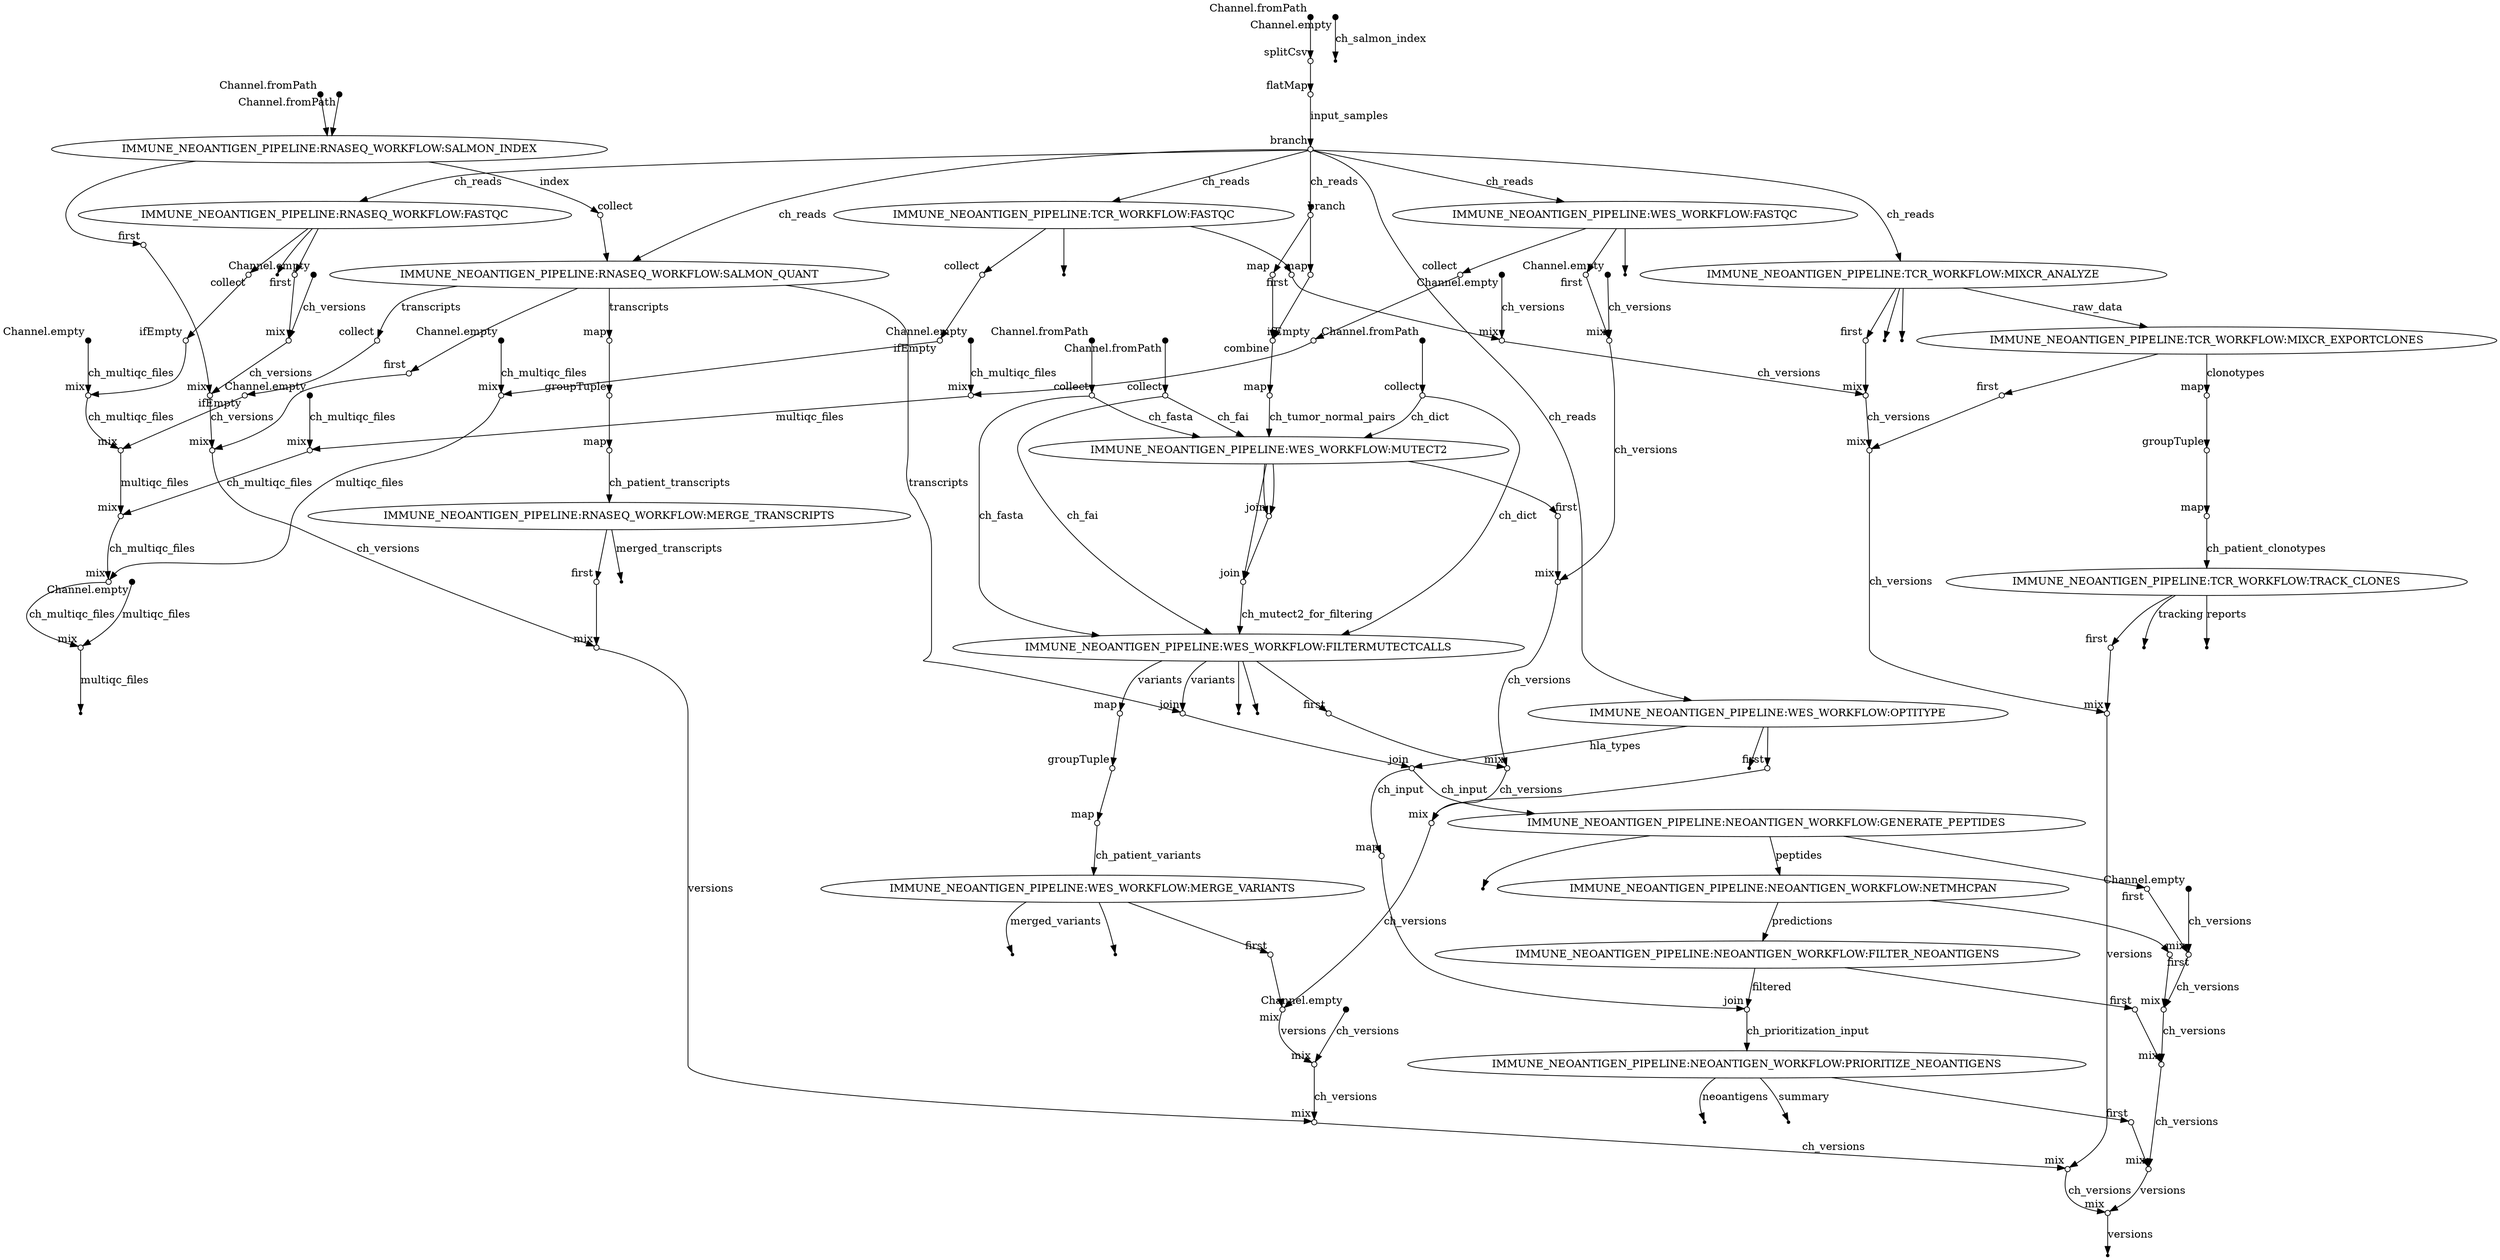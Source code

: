 digraph "pipeline_dag_20250709_215600" {
rankdir=TB;
v0 [shape=point,label="",fixedsize=true,width=0.1,xlabel="Channel.fromPath"];
v1 [shape=circle,label="",fixedsize=true,width=0.1,xlabel="splitCsv"];
v0 -> v1;

v1 [shape=circle,label="",fixedsize=true,width=0.1,xlabel="splitCsv"];
v2 [shape=circle,label="",fixedsize=true,width=0.1,xlabel="flatMap"];
v1 -> v2;

v2 [shape=circle,label="",fixedsize=true,width=0.1,xlabel="flatMap"];
v5 [shape=circle,label="",fixedsize=true,width=0.1,xlabel="branch"];
v2 -> v5 [label="input_samples"];

v3 [shape=point,label="",fixedsize=true,width=0.1,xlabel="Channel.empty"];
v48 [shape=circle,label="",fixedsize=true,width=0.1,xlabel="mix"];
v3 -> v48 [label="ch_versions"];

v4 [shape=point,label="",fixedsize=true,width=0.1,xlabel="Channel.empty"];
v49 [shape=circle,label="",fixedsize=true,width=0.1,xlabel="mix"];
v4 -> v49 [label="ch_multiqc_files"];

v5 [shape=circle,label="",fixedsize=true,width=0.1,xlabel="branch"];
v84 [label="IMMUNE_NEOANTIGEN_PIPELINE:TCR_WORKFLOW:FASTQC"];
v5 -> v84 [label="ch_reads"];

v5 [shape=circle,label="",fixedsize=true,width=0.1,xlabel="branch"];
v14 [label="IMMUNE_NEOANTIGEN_PIPELINE:WES_WORKFLOW:FASTQC"];
v5 -> v14 [label="ch_reads"];

v5 [shape=circle,label="",fixedsize=true,width=0.1,xlabel="branch"];
v52 [label="IMMUNE_NEOANTIGEN_PIPELINE:RNASEQ_WORKFLOW:FASTQC"];
v5 -> v52 [label="ch_reads"];

v6 [shape=point,label="",fixedsize=true,width=0.1,xlabel="Channel.empty"];
v17 [shape=circle,label="",fixedsize=true,width=0.1,xlabel="mix"];
v6 -> v17 [label="ch_versions"];

v7 [shape=point,label="",fixedsize=true,width=0.1,xlabel="Channel.empty"];
v20 [shape=circle,label="",fixedsize=true,width=0.1,xlabel="mix"];
v7 -> v20 [label="ch_multiqc_files"];

v8 [shape=point,label="",fixedsize=true,width=0.1,xlabel="Channel.fromPath"];
v9 [shape=circle,label="",fixedsize=true,width=0.1,xlabel="collect"];
v8 -> v9;

v9 [shape=circle,label="",fixedsize=true,width=0.1,xlabel="collect"];
v26 [label="IMMUNE_NEOANTIGEN_PIPELINE:WES_WORKFLOW:MUTECT2"];
v9 -> v26 [label="ch_fasta"];

v10 [shape=point,label="",fixedsize=true,width=0.1,xlabel="Channel.fromPath"];
v11 [shape=circle,label="",fixedsize=true,width=0.1,xlabel="collect"];
v10 -> v11;

v11 [shape=circle,label="",fixedsize=true,width=0.1,xlabel="collect"];
v26 [label="IMMUNE_NEOANTIGEN_PIPELINE:WES_WORKFLOW:MUTECT2"];
v11 -> v26 [label="ch_fai"];

v12 [shape=point,label="",fixedsize=true,width=0.1,xlabel="Channel.fromPath"];
v13 [shape=circle,label="",fixedsize=true,width=0.1,xlabel="collect"];
v12 -> v13;

v13 [shape=circle,label="",fixedsize=true,width=0.1,xlabel="collect"];
v26 [label="IMMUNE_NEOANTIGEN_PIPELINE:WES_WORKFLOW:MUTECT2"];
v13 -> v26 [label="ch_dict"];

v14 [label="IMMUNE_NEOANTIGEN_PIPELINE:WES_WORKFLOW:FASTQC"];
v15 [shape=point];
v14 -> v15;

v14 [label="IMMUNE_NEOANTIGEN_PIPELINE:WES_WORKFLOW:FASTQC"];
v18 [shape=circle,label="",fixedsize=true,width=0.1,xlabel="collect"];
v14 -> v18;

v14 [label="IMMUNE_NEOANTIGEN_PIPELINE:WES_WORKFLOW:FASTQC"];
v16 [shape=circle,label="",fixedsize=true,width=0.1,xlabel="first"];
v14 -> v16;

v16 [shape=circle,label="",fixedsize=true,width=0.1,xlabel="first"];
v17 [shape=circle,label="",fixedsize=true,width=0.1,xlabel="mix"];
v16 -> v17;

v17 [shape=circle,label="",fixedsize=true,width=0.1,xlabel="mix"];
v28 [shape=circle,label="",fixedsize=true,width=0.1,xlabel="mix"];
v17 -> v28 [label="ch_versions"];

v18 [shape=circle,label="",fixedsize=true,width=0.1,xlabel="collect"];
v19 [shape=circle,label="",fixedsize=true,width=0.1,xlabel="ifEmpty"];
v18 -> v19;

v19 [shape=circle,label="",fixedsize=true,width=0.1,xlabel="ifEmpty"];
v20 [shape=circle,label="",fixedsize=true,width=0.1,xlabel="mix"];
v19 -> v20;

v20 [shape=circle,label="",fixedsize=true,width=0.1,xlabel="mix"];
v49 [shape=circle,label="",fixedsize=true,width=0.1,xlabel="mix"];
v20 -> v49 [label="multiqc_files"];

v5 [shape=circle,label="",fixedsize=true,width=0.1,xlabel="branch"];
v21 [shape=circle,label="",fixedsize=true,width=0.1,xlabel="branch"];
v5 -> v21 [label="ch_reads"];

v21 [shape=circle,label="",fixedsize=true,width=0.1,xlabel="branch"];
v22 [shape=circle,label="",fixedsize=true,width=0.1,xlabel="map"];
v21 -> v22;

v21 [shape=circle,label="",fixedsize=true,width=0.1,xlabel="branch"];
v23 [shape=circle,label="",fixedsize=true,width=0.1,xlabel="map"];
v21 -> v23;

v22 [shape=circle,label="",fixedsize=true,width=0.1,xlabel="map"];
v24 [shape=circle,label="",fixedsize=true,width=0.1,xlabel="combine"];
v22 -> v24;

v23 [shape=circle,label="",fixedsize=true,width=0.1,xlabel="map"];
v24 [shape=circle,label="",fixedsize=true,width=0.1,xlabel="combine"];
v23 -> v24;

v24 [shape=circle,label="",fixedsize=true,width=0.1,xlabel="combine"];
v25 [shape=circle,label="",fixedsize=true,width=0.1,xlabel="map"];
v24 -> v25;

v25 [shape=circle,label="",fixedsize=true,width=0.1,xlabel="map"];
v26 [label="IMMUNE_NEOANTIGEN_PIPELINE:WES_WORKFLOW:MUTECT2"];
v25 -> v26 [label="ch_tumor_normal_pairs"];

v26 [label="IMMUNE_NEOANTIGEN_PIPELINE:WES_WORKFLOW:MUTECT2"];
v29 [shape=circle,label="",fixedsize=true,width=0.1,xlabel="join"];
v26 -> v29;

v26 [label="IMMUNE_NEOANTIGEN_PIPELINE:WES_WORKFLOW:MUTECT2"];
v29 [shape=circle,label="",fixedsize=true,width=0.1,xlabel="join"];
v26 -> v29;

v26 [label="IMMUNE_NEOANTIGEN_PIPELINE:WES_WORKFLOW:MUTECT2"];
v30 [shape=circle,label="",fixedsize=true,width=0.1,xlabel="join"];
v26 -> v30;

v26 [label="IMMUNE_NEOANTIGEN_PIPELINE:WES_WORKFLOW:MUTECT2"];
v27 [shape=circle,label="",fixedsize=true,width=0.1,xlabel="first"];
v26 -> v27;

v27 [shape=circle,label="",fixedsize=true,width=0.1,xlabel="first"];
v28 [shape=circle,label="",fixedsize=true,width=0.1,xlabel="mix"];
v27 -> v28;

v28 [shape=circle,label="",fixedsize=true,width=0.1,xlabel="mix"];
v35 [shape=circle,label="",fixedsize=true,width=0.1,xlabel="mix"];
v28 -> v35 [label="ch_versions"];

v29 [shape=circle,label="",fixedsize=true,width=0.1,xlabel="join"];
v30 [shape=circle,label="",fixedsize=true,width=0.1,xlabel="join"];
v29 -> v30;

v30 [shape=circle,label="",fixedsize=true,width=0.1,xlabel="join"];
v31 [label="IMMUNE_NEOANTIGEN_PIPELINE:WES_WORKFLOW:FILTERMUTECTCALLS"];
v30 -> v31 [label="ch_mutect2_for_filtering"];

v9 [shape=circle,label="",fixedsize=true,width=0.1,xlabel="collect"];
v31 [label="IMMUNE_NEOANTIGEN_PIPELINE:WES_WORKFLOW:FILTERMUTECTCALLS"];
v9 -> v31 [label="ch_fasta"];

v11 [shape=circle,label="",fixedsize=true,width=0.1,xlabel="collect"];
v31 [label="IMMUNE_NEOANTIGEN_PIPELINE:WES_WORKFLOW:FILTERMUTECTCALLS"];
v11 -> v31 [label="ch_fai"];

v13 [shape=circle,label="",fixedsize=true,width=0.1,xlabel="collect"];
v31 [label="IMMUNE_NEOANTIGEN_PIPELINE:WES_WORKFLOW:FILTERMUTECTCALLS"];
v13 -> v31 [label="ch_dict"];

v31 [label="IMMUNE_NEOANTIGEN_PIPELINE:WES_WORKFLOW:FILTERMUTECTCALLS"];
v40 [shape=circle,label="",fixedsize=true,width=0.1,xlabel="map"];
v31 -> v40 [label="variants"];

v31 [label="IMMUNE_NEOANTIGEN_PIPELINE:WES_WORKFLOW:FILTERMUTECTCALLS"];
v33 [shape=point];
v31 -> v33;

v31 [label="IMMUNE_NEOANTIGEN_PIPELINE:WES_WORKFLOW:FILTERMUTECTCALLS"];
v32 [shape=point];
v31 -> v32;

v31 [label="IMMUNE_NEOANTIGEN_PIPELINE:WES_WORKFLOW:FILTERMUTECTCALLS"];
v34 [shape=circle,label="",fixedsize=true,width=0.1,xlabel="first"];
v31 -> v34;

v34 [shape=circle,label="",fixedsize=true,width=0.1,xlabel="first"];
v35 [shape=circle,label="",fixedsize=true,width=0.1,xlabel="mix"];
v34 -> v35;

v35 [shape=circle,label="",fixedsize=true,width=0.1,xlabel="mix"];
v39 [shape=circle,label="",fixedsize=true,width=0.1,xlabel="mix"];
v35 -> v39 [label="ch_versions"];

v5 [shape=circle,label="",fixedsize=true,width=0.1,xlabel="branch"];
v36 [label="IMMUNE_NEOANTIGEN_PIPELINE:WES_WORKFLOW:OPTITYPE"];
v5 -> v36 [label="ch_reads"];

v36 [label="IMMUNE_NEOANTIGEN_PIPELINE:WES_WORKFLOW:OPTITYPE"];
v110 [shape=circle,label="",fixedsize=true,width=0.1,xlabel="join"];
v36 -> v110 [label="hla_types"];

v36 [label="IMMUNE_NEOANTIGEN_PIPELINE:WES_WORKFLOW:OPTITYPE"];
v37 [shape=point];
v36 -> v37;

v36 [label="IMMUNE_NEOANTIGEN_PIPELINE:WES_WORKFLOW:OPTITYPE"];
v38 [shape=circle,label="",fixedsize=true,width=0.1,xlabel="first"];
v36 -> v38;

v38 [shape=circle,label="",fixedsize=true,width=0.1,xlabel="first"];
v39 [shape=circle,label="",fixedsize=true,width=0.1,xlabel="mix"];
v38 -> v39;

v39 [shape=circle,label="",fixedsize=true,width=0.1,xlabel="mix"];
v47 [shape=circle,label="",fixedsize=true,width=0.1,xlabel="mix"];
v39 -> v47 [label="ch_versions"];

v40 [shape=circle,label="",fixedsize=true,width=0.1,xlabel="map"];
v41 [shape=circle,label="",fixedsize=true,width=0.1,xlabel="groupTuple"];
v40 -> v41;

v41 [shape=circle,label="",fixedsize=true,width=0.1,xlabel="groupTuple"];
v42 [shape=circle,label="",fixedsize=true,width=0.1,xlabel="map"];
v41 -> v42;

v42 [shape=circle,label="",fixedsize=true,width=0.1,xlabel="map"];
v43 [label="IMMUNE_NEOANTIGEN_PIPELINE:WES_WORKFLOW:MERGE_VARIANTS"];
v42 -> v43 [label="ch_patient_variants"];

v43 [label="IMMUNE_NEOANTIGEN_PIPELINE:WES_WORKFLOW:MERGE_VARIANTS"];
v45 [shape=point];
v43 -> v45 [label="merged_variants"];

v43 [label="IMMUNE_NEOANTIGEN_PIPELINE:WES_WORKFLOW:MERGE_VARIANTS"];
v44 [shape=point];
v43 -> v44;

v43 [label="IMMUNE_NEOANTIGEN_PIPELINE:WES_WORKFLOW:MERGE_VARIANTS"];
v46 [shape=circle,label="",fixedsize=true,width=0.1,xlabel="first"];
v43 -> v46;

v46 [shape=circle,label="",fixedsize=true,width=0.1,xlabel="first"];
v47 [shape=circle,label="",fixedsize=true,width=0.1,xlabel="mix"];
v46 -> v47;

v47 [shape=circle,label="",fixedsize=true,width=0.1,xlabel="mix"];
v48 [shape=circle,label="",fixedsize=true,width=0.1,xlabel="mix"];
v47 -> v48 [label="versions"];

v48 [shape=circle,label="",fixedsize=true,width=0.1,xlabel="mix"];
v80 [shape=circle,label="",fixedsize=true,width=0.1,xlabel="mix"];
v48 -> v80 [label="ch_versions"];

v49 [shape=circle,label="",fixedsize=true,width=0.1,xlabel="mix"];
v81 [shape=circle,label="",fixedsize=true,width=0.1,xlabel="mix"];
v49 -> v81 [label="ch_multiqc_files"];

v50 [shape=point,label="",fixedsize=true,width=0.1,xlabel="Channel.empty"];
v55 [shape=circle,label="",fixedsize=true,width=0.1,xlabel="mix"];
v50 -> v55 [label="ch_versions"];

v51 [shape=point,label="",fixedsize=true,width=0.1,xlabel="Channel.empty"];
v58 [shape=circle,label="",fixedsize=true,width=0.1,xlabel="mix"];
v51 -> v58 [label="ch_multiqc_files"];

v52 [label="IMMUNE_NEOANTIGEN_PIPELINE:RNASEQ_WORKFLOW:FASTQC"];
v53 [shape=point];
v52 -> v53;

v52 [label="IMMUNE_NEOANTIGEN_PIPELINE:RNASEQ_WORKFLOW:FASTQC"];
v56 [shape=circle,label="",fixedsize=true,width=0.1,xlabel="collect"];
v52 -> v56;

v52 [label="IMMUNE_NEOANTIGEN_PIPELINE:RNASEQ_WORKFLOW:FASTQC"];
v54 [shape=circle,label="",fixedsize=true,width=0.1,xlabel="first"];
v52 -> v54;

v54 [shape=circle,label="",fixedsize=true,width=0.1,xlabel="first"];
v55 [shape=circle,label="",fixedsize=true,width=0.1,xlabel="mix"];
v54 -> v55;

v55 [shape=circle,label="",fixedsize=true,width=0.1,xlabel="mix"];
v65 [shape=circle,label="",fixedsize=true,width=0.1,xlabel="mix"];
v55 -> v65 [label="ch_versions"];

v56 [shape=circle,label="",fixedsize=true,width=0.1,xlabel="collect"];
v57 [shape=circle,label="",fixedsize=true,width=0.1,xlabel="ifEmpty"];
v56 -> v57;

v57 [shape=circle,label="",fixedsize=true,width=0.1,xlabel="ifEmpty"];
v58 [shape=circle,label="",fixedsize=true,width=0.1,xlabel="mix"];
v57 -> v58;

v58 [shape=circle,label="",fixedsize=true,width=0.1,xlabel="mix"];
v72 [shape=circle,label="",fixedsize=true,width=0.1,xlabel="mix"];
v58 -> v72 [label="ch_multiqc_files"];

v59 [shape=point,label="",fixedsize=true,width=0.1,xlabel="Channel.empty"];
v60 [shape=point];
v59 -> v60 [label="ch_salmon_index"];

v61 [shape=point,label="",fixedsize=true,width=0.1,xlabel="Channel.fromPath"];
v63 [label="IMMUNE_NEOANTIGEN_PIPELINE:RNASEQ_WORKFLOW:SALMON_INDEX"];
v61 -> v63;

v62 [shape=point,label="",fixedsize=true,width=0.1,xlabel="Channel.fromPath"];
v63 [label="IMMUNE_NEOANTIGEN_PIPELINE:RNASEQ_WORKFLOW:SALMON_INDEX"];
v62 -> v63;

v63 [label="IMMUNE_NEOANTIGEN_PIPELINE:RNASEQ_WORKFLOW:SALMON_INDEX"];
v66 [shape=circle,label="",fixedsize=true,width=0.1,xlabel="collect"];
v63 -> v66 [label="index"];

v63 [label="IMMUNE_NEOANTIGEN_PIPELINE:RNASEQ_WORKFLOW:SALMON_INDEX"];
v64 [shape=circle,label="",fixedsize=true,width=0.1,xlabel="first"];
v63 -> v64;

v64 [shape=circle,label="",fixedsize=true,width=0.1,xlabel="first"];
v65 [shape=circle,label="",fixedsize=true,width=0.1,xlabel="mix"];
v64 -> v65;

v65 [shape=circle,label="",fixedsize=true,width=0.1,xlabel="mix"];
v69 [shape=circle,label="",fixedsize=true,width=0.1,xlabel="mix"];
v65 -> v69 [label="ch_versions"];

v66 [shape=circle,label="",fixedsize=true,width=0.1,xlabel="collect"];
v67 [label="IMMUNE_NEOANTIGEN_PIPELINE:RNASEQ_WORKFLOW:SALMON_QUANT"];
v66 -> v67;

v5 [shape=circle,label="",fixedsize=true,width=0.1,xlabel="branch"];
v67 [label="IMMUNE_NEOANTIGEN_PIPELINE:RNASEQ_WORKFLOW:SALMON_QUANT"];
v5 -> v67 [label="ch_reads"];

v67 [label="IMMUNE_NEOANTIGEN_PIPELINE:RNASEQ_WORKFLOW:SALMON_QUANT"];
v70 [shape=circle,label="",fixedsize=true,width=0.1,xlabel="collect"];
v67 -> v70 [label="transcripts"];

v67 [label="IMMUNE_NEOANTIGEN_PIPELINE:RNASEQ_WORKFLOW:SALMON_QUANT"];
v68 [shape=circle,label="",fixedsize=true,width=0.1,xlabel="first"];
v67 -> v68;

v68 [shape=circle,label="",fixedsize=true,width=0.1,xlabel="first"];
v69 [shape=circle,label="",fixedsize=true,width=0.1,xlabel="mix"];
v68 -> v69;

v69 [shape=circle,label="",fixedsize=true,width=0.1,xlabel="mix"];
v79 [shape=circle,label="",fixedsize=true,width=0.1,xlabel="mix"];
v69 -> v79 [label="ch_versions"];

v70 [shape=circle,label="",fixedsize=true,width=0.1,xlabel="collect"];
v71 [shape=circle,label="",fixedsize=true,width=0.1,xlabel="ifEmpty"];
v70 -> v71;

v71 [shape=circle,label="",fixedsize=true,width=0.1,xlabel="ifEmpty"];
v72 [shape=circle,label="",fixedsize=true,width=0.1,xlabel="mix"];
v71 -> v72;

v72 [shape=circle,label="",fixedsize=true,width=0.1,xlabel="mix"];
v81 [shape=circle,label="",fixedsize=true,width=0.1,xlabel="mix"];
v72 -> v81 [label="multiqc_files"];

v67 [label="IMMUNE_NEOANTIGEN_PIPELINE:RNASEQ_WORKFLOW:SALMON_QUANT"];
v73 [shape=circle,label="",fixedsize=true,width=0.1,xlabel="map"];
v67 -> v73 [label="transcripts"];

v73 [shape=circle,label="",fixedsize=true,width=0.1,xlabel="map"];
v74 [shape=circle,label="",fixedsize=true,width=0.1,xlabel="groupTuple"];
v73 -> v74;

v74 [shape=circle,label="",fixedsize=true,width=0.1,xlabel="groupTuple"];
v75 [shape=circle,label="",fixedsize=true,width=0.1,xlabel="map"];
v74 -> v75;

v75 [shape=circle,label="",fixedsize=true,width=0.1,xlabel="map"];
v76 [label="IMMUNE_NEOANTIGEN_PIPELINE:RNASEQ_WORKFLOW:MERGE_TRANSCRIPTS"];
v75 -> v76 [label="ch_patient_transcripts"];

v76 [label="IMMUNE_NEOANTIGEN_PIPELINE:RNASEQ_WORKFLOW:MERGE_TRANSCRIPTS"];
v77 [shape=point];
v76 -> v77 [label="merged_transcripts"];

v76 [label="IMMUNE_NEOANTIGEN_PIPELINE:RNASEQ_WORKFLOW:MERGE_TRANSCRIPTS"];
v78 [shape=circle,label="",fixedsize=true,width=0.1,xlabel="first"];
v76 -> v78;

v78 [shape=circle,label="",fixedsize=true,width=0.1,xlabel="first"];
v79 [shape=circle,label="",fixedsize=true,width=0.1,xlabel="mix"];
v78 -> v79;

v79 [shape=circle,label="",fixedsize=true,width=0.1,xlabel="mix"];
v80 [shape=circle,label="",fixedsize=true,width=0.1,xlabel="mix"];
v79 -> v80 [label="versions"];

v80 [shape=circle,label="",fixedsize=true,width=0.1,xlabel="mix"];
v107 [shape=circle,label="",fixedsize=true,width=0.1,xlabel="mix"];
v80 -> v107 [label="ch_versions"];

v81 [shape=circle,label="",fixedsize=true,width=0.1,xlabel="mix"];
v108 [shape=circle,label="",fixedsize=true,width=0.1,xlabel="mix"];
v81 -> v108 [label="ch_multiqc_files"];

v82 [shape=point,label="",fixedsize=true,width=0.1,xlabel="Channel.empty"];
v87 [shape=circle,label="",fixedsize=true,width=0.1,xlabel="mix"];
v82 -> v87 [label="ch_versions"];

v83 [shape=point,label="",fixedsize=true,width=0.1,xlabel="Channel.empty"];
v90 [shape=circle,label="",fixedsize=true,width=0.1,xlabel="mix"];
v83 -> v90 [label="ch_multiqc_files"];

v84 [label="IMMUNE_NEOANTIGEN_PIPELINE:TCR_WORKFLOW:FASTQC"];
v85 [shape=point];
v84 -> v85;

v84 [label="IMMUNE_NEOANTIGEN_PIPELINE:TCR_WORKFLOW:FASTQC"];
v88 [shape=circle,label="",fixedsize=true,width=0.1,xlabel="collect"];
v84 -> v88;

v84 [label="IMMUNE_NEOANTIGEN_PIPELINE:TCR_WORKFLOW:FASTQC"];
v86 [shape=circle,label="",fixedsize=true,width=0.1,xlabel="first"];
v84 -> v86;

v86 [shape=circle,label="",fixedsize=true,width=0.1,xlabel="first"];
v87 [shape=circle,label="",fixedsize=true,width=0.1,xlabel="mix"];
v86 -> v87;

v87 [shape=circle,label="",fixedsize=true,width=0.1,xlabel="mix"];
v95 [shape=circle,label="",fixedsize=true,width=0.1,xlabel="mix"];
v87 -> v95 [label="ch_versions"];

v88 [shape=circle,label="",fixedsize=true,width=0.1,xlabel="collect"];
v89 [shape=circle,label="",fixedsize=true,width=0.1,xlabel="ifEmpty"];
v88 -> v89;

v89 [shape=circle,label="",fixedsize=true,width=0.1,xlabel="ifEmpty"];
v90 [shape=circle,label="",fixedsize=true,width=0.1,xlabel="mix"];
v89 -> v90;

v90 [shape=circle,label="",fixedsize=true,width=0.1,xlabel="mix"];
v108 [shape=circle,label="",fixedsize=true,width=0.1,xlabel="mix"];
v90 -> v108 [label="multiqc_files"];

v5 [shape=circle,label="",fixedsize=true,width=0.1,xlabel="branch"];
v91 [label="IMMUNE_NEOANTIGEN_PIPELINE:TCR_WORKFLOW:MIXCR_ANALYZE"];
v5 -> v91 [label="ch_reads"];

v91 [label="IMMUNE_NEOANTIGEN_PIPELINE:TCR_WORKFLOW:MIXCR_ANALYZE"];
v96 [label="IMMUNE_NEOANTIGEN_PIPELINE:TCR_WORKFLOW:MIXCR_EXPORTCLONES"];
v91 -> v96 [label="raw_data"];

v91 [label="IMMUNE_NEOANTIGEN_PIPELINE:TCR_WORKFLOW:MIXCR_ANALYZE"];
v93 [shape=point];
v91 -> v93;

v91 [label="IMMUNE_NEOANTIGEN_PIPELINE:TCR_WORKFLOW:MIXCR_ANALYZE"];
v92 [shape=point];
v91 -> v92;

v91 [label="IMMUNE_NEOANTIGEN_PIPELINE:TCR_WORKFLOW:MIXCR_ANALYZE"];
v94 [shape=circle,label="",fixedsize=true,width=0.1,xlabel="first"];
v91 -> v94;

v94 [shape=circle,label="",fixedsize=true,width=0.1,xlabel="first"];
v95 [shape=circle,label="",fixedsize=true,width=0.1,xlabel="mix"];
v94 -> v95;

v95 [shape=circle,label="",fixedsize=true,width=0.1,xlabel="mix"];
v98 [shape=circle,label="",fixedsize=true,width=0.1,xlabel="mix"];
v95 -> v98 [label="ch_versions"];

v96 [label="IMMUNE_NEOANTIGEN_PIPELINE:TCR_WORKFLOW:MIXCR_EXPORTCLONES"];
v99 [shape=circle,label="",fixedsize=true,width=0.1,xlabel="map"];
v96 -> v99 [label="clonotypes"];

v96 [label="IMMUNE_NEOANTIGEN_PIPELINE:TCR_WORKFLOW:MIXCR_EXPORTCLONES"];
v97 [shape=circle,label="",fixedsize=true,width=0.1,xlabel="first"];
v96 -> v97;

v97 [shape=circle,label="",fixedsize=true,width=0.1,xlabel="first"];
v98 [shape=circle,label="",fixedsize=true,width=0.1,xlabel="mix"];
v97 -> v98;

v98 [shape=circle,label="",fixedsize=true,width=0.1,xlabel="mix"];
v106 [shape=circle,label="",fixedsize=true,width=0.1,xlabel="mix"];
v98 -> v106 [label="ch_versions"];

v99 [shape=circle,label="",fixedsize=true,width=0.1,xlabel="map"];
v100 [shape=circle,label="",fixedsize=true,width=0.1,xlabel="groupTuple"];
v99 -> v100;

v100 [shape=circle,label="",fixedsize=true,width=0.1,xlabel="groupTuple"];
v101 [shape=circle,label="",fixedsize=true,width=0.1,xlabel="map"];
v100 -> v101;

v101 [shape=circle,label="",fixedsize=true,width=0.1,xlabel="map"];
v102 [label="IMMUNE_NEOANTIGEN_PIPELINE:TCR_WORKFLOW:TRACK_CLONES"];
v101 -> v102 [label="ch_patient_clonotypes"];

v102 [label="IMMUNE_NEOANTIGEN_PIPELINE:TCR_WORKFLOW:TRACK_CLONES"];
v104 [shape=point];
v102 -> v104 [label="tracking"];

v102 [label="IMMUNE_NEOANTIGEN_PIPELINE:TCR_WORKFLOW:TRACK_CLONES"];
v103 [shape=point];
v102 -> v103 [label="reports"];

v102 [label="IMMUNE_NEOANTIGEN_PIPELINE:TCR_WORKFLOW:TRACK_CLONES"];
v105 [shape=circle,label="",fixedsize=true,width=0.1,xlabel="first"];
v102 -> v105;

v105 [shape=circle,label="",fixedsize=true,width=0.1,xlabel="first"];
v106 [shape=circle,label="",fixedsize=true,width=0.1,xlabel="mix"];
v105 -> v106;

v106 [shape=circle,label="",fixedsize=true,width=0.1,xlabel="mix"];
v107 [shape=circle,label="",fixedsize=true,width=0.1,xlabel="mix"];
v106 -> v107 [label="versions"];

v107 [shape=circle,label="",fixedsize=true,width=0.1,xlabel="mix"];
v130 [shape=circle,label="",fixedsize=true,width=0.1,xlabel="mix"];
v107 -> v130 [label="ch_versions"];

v108 [shape=circle,label="",fixedsize=true,width=0.1,xlabel="mix"];
v132 [shape=circle,label="",fixedsize=true,width=0.1,xlabel="mix"];
v108 -> v132 [label="ch_multiqc_files"];

v67 [label="IMMUNE_NEOANTIGEN_PIPELINE:RNASEQ_WORKFLOW:SALMON_QUANT"];
v109 [shape=circle,label="",fixedsize=true,width=0.1,xlabel="join"];
v67 -> v109 [label="transcripts"];

v31 [label="IMMUNE_NEOANTIGEN_PIPELINE:WES_WORKFLOW:FILTERMUTECTCALLS"];
v109 [shape=circle,label="",fixedsize=true,width=0.1,xlabel="join"];
v31 -> v109 [label="variants"];

v109 [shape=circle,label="",fixedsize=true,width=0.1,xlabel="join"];
v110 [shape=circle,label="",fixedsize=true,width=0.1,xlabel="join"];
v109 -> v110;

v110 [shape=circle,label="",fixedsize=true,width=0.1,xlabel="join"];
v113 [label="IMMUNE_NEOANTIGEN_PIPELINE:NEOANTIGEN_WORKFLOW:GENERATE_PEPTIDES"];
v110 -> v113 [label="ch_input"];

v111 [shape=point,label="",fixedsize=true,width=0.1,xlabel="Channel.empty"];
v116 [shape=circle,label="",fixedsize=true,width=0.1,xlabel="mix"];
v111 -> v116 [label="ch_versions"];

v112 [shape=point,label="",fixedsize=true,width=0.1,xlabel="Channel.empty"];
v132 [shape=circle,label="",fixedsize=true,width=0.1,xlabel="mix"];
v112 -> v132 [label="multiqc_files"];

v113 [label="IMMUNE_NEOANTIGEN_PIPELINE:NEOANTIGEN_WORKFLOW:GENERATE_PEPTIDES"];
v117 [label="IMMUNE_NEOANTIGEN_PIPELINE:NEOANTIGEN_WORKFLOW:NETMHCPAN"];
v113 -> v117 [label="peptides"];

v113 [label="IMMUNE_NEOANTIGEN_PIPELINE:NEOANTIGEN_WORKFLOW:GENERATE_PEPTIDES"];
v114 [shape=point];
v113 -> v114;

v113 [label="IMMUNE_NEOANTIGEN_PIPELINE:NEOANTIGEN_WORKFLOW:GENERATE_PEPTIDES"];
v115 [shape=circle,label="",fixedsize=true,width=0.1,xlabel="first"];
v113 -> v115;

v115 [shape=circle,label="",fixedsize=true,width=0.1,xlabel="first"];
v116 [shape=circle,label="",fixedsize=true,width=0.1,xlabel="mix"];
v115 -> v116;

v116 [shape=circle,label="",fixedsize=true,width=0.1,xlabel="mix"];
v119 [shape=circle,label="",fixedsize=true,width=0.1,xlabel="mix"];
v116 -> v119 [label="ch_versions"];

v117 [label="IMMUNE_NEOANTIGEN_PIPELINE:NEOANTIGEN_WORKFLOW:NETMHCPAN"];
v120 [label="IMMUNE_NEOANTIGEN_PIPELINE:NEOANTIGEN_WORKFLOW:FILTER_NEOANTIGENS"];
v117 -> v120 [label="predictions"];

v117 [label="IMMUNE_NEOANTIGEN_PIPELINE:NEOANTIGEN_WORKFLOW:NETMHCPAN"];
v118 [shape=circle,label="",fixedsize=true,width=0.1,xlabel="first"];
v117 -> v118;

v118 [shape=circle,label="",fixedsize=true,width=0.1,xlabel="first"];
v119 [shape=circle,label="",fixedsize=true,width=0.1,xlabel="mix"];
v118 -> v119;

v119 [shape=circle,label="",fixedsize=true,width=0.1,xlabel="mix"];
v122 [shape=circle,label="",fixedsize=true,width=0.1,xlabel="mix"];
v119 -> v122 [label="ch_versions"];

v120 [label="IMMUNE_NEOANTIGEN_PIPELINE:NEOANTIGEN_WORKFLOW:FILTER_NEOANTIGENS"];
v124 [shape=circle,label="",fixedsize=true,width=0.1,xlabel="join"];
v120 -> v124 [label="filtered"];

v120 [label="IMMUNE_NEOANTIGEN_PIPELINE:NEOANTIGEN_WORKFLOW:FILTER_NEOANTIGENS"];
v121 [shape=circle,label="",fixedsize=true,width=0.1,xlabel="first"];
v120 -> v121;

v121 [shape=circle,label="",fixedsize=true,width=0.1,xlabel="first"];
v122 [shape=circle,label="",fixedsize=true,width=0.1,xlabel="mix"];
v121 -> v122;

v122 [shape=circle,label="",fixedsize=true,width=0.1,xlabel="mix"];
v129 [shape=circle,label="",fixedsize=true,width=0.1,xlabel="mix"];
v122 -> v129 [label="ch_versions"];

v110 [shape=circle,label="",fixedsize=true,width=0.1,xlabel="join"];
v123 [shape=circle,label="",fixedsize=true,width=0.1,xlabel="map"];
v110 -> v123 [label="ch_input"];

v123 [shape=circle,label="",fixedsize=true,width=0.1,xlabel="map"];
v124 [shape=circle,label="",fixedsize=true,width=0.1,xlabel="join"];
v123 -> v124;

v124 [shape=circle,label="",fixedsize=true,width=0.1,xlabel="join"];
v125 [label="IMMUNE_NEOANTIGEN_PIPELINE:NEOANTIGEN_WORKFLOW:PRIORITIZE_NEOANTIGENS"];
v124 -> v125 [label="ch_prioritization_input"];

v125 [label="IMMUNE_NEOANTIGEN_PIPELINE:NEOANTIGEN_WORKFLOW:PRIORITIZE_NEOANTIGENS"];
v127 [shape=point];
v125 -> v127 [label="neoantigens"];

v125 [label="IMMUNE_NEOANTIGEN_PIPELINE:NEOANTIGEN_WORKFLOW:PRIORITIZE_NEOANTIGENS"];
v126 [shape=point];
v125 -> v126 [label="summary"];

v125 [label="IMMUNE_NEOANTIGEN_PIPELINE:NEOANTIGEN_WORKFLOW:PRIORITIZE_NEOANTIGENS"];
v128 [shape=circle,label="",fixedsize=true,width=0.1,xlabel="first"];
v125 -> v128;

v128 [shape=circle,label="",fixedsize=true,width=0.1,xlabel="first"];
v129 [shape=circle,label="",fixedsize=true,width=0.1,xlabel="mix"];
v128 -> v129;

v129 [shape=circle,label="",fixedsize=true,width=0.1,xlabel="mix"];
v130 [shape=circle,label="",fixedsize=true,width=0.1,xlabel="mix"];
v129 -> v130 [label="versions"];

v130 [shape=circle,label="",fixedsize=true,width=0.1,xlabel="mix"];
v131 [shape=point];
v130 -> v131 [label="versions"];

v132 [shape=circle,label="",fixedsize=true,width=0.1,xlabel="mix"];
v133 [shape=point];
v132 -> v133 [label="multiqc_files"];

}
